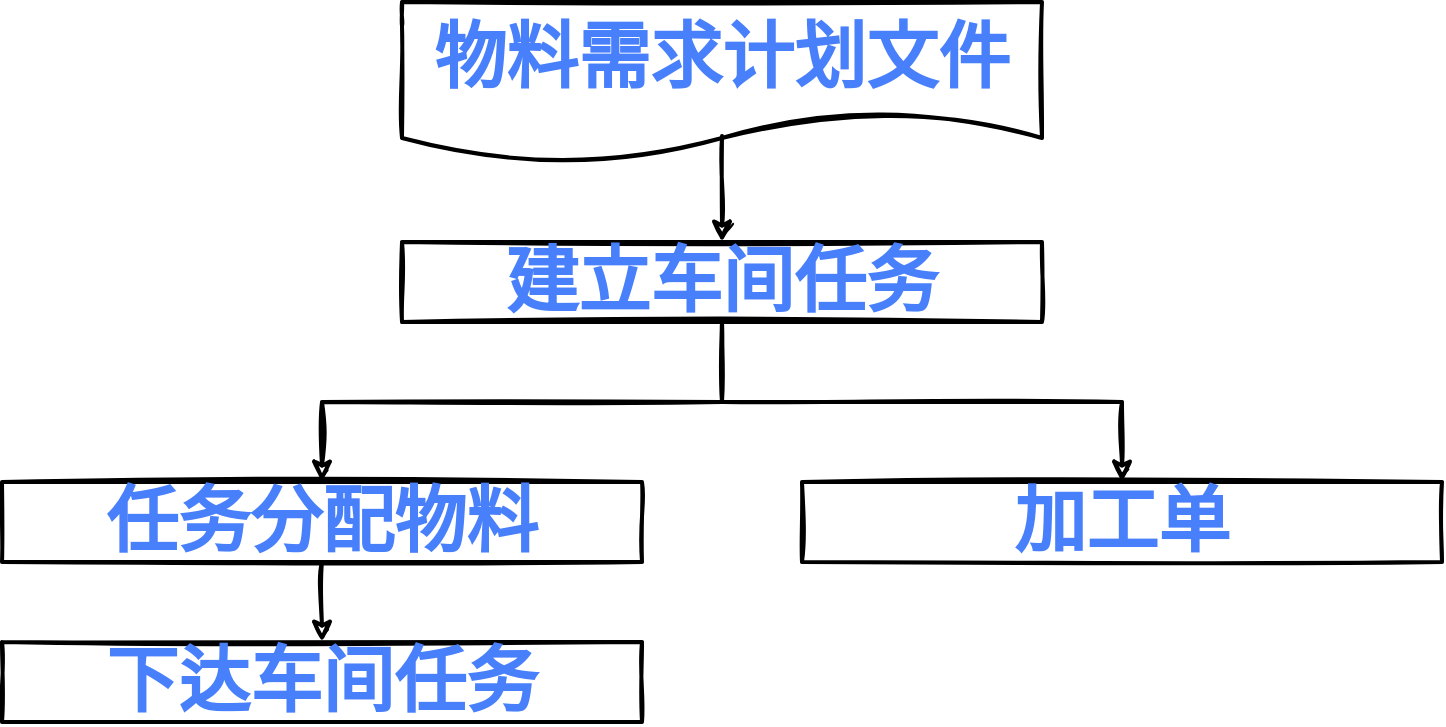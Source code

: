 <mxfile version="17.2.4" type="device"><diagram id="8wPQvwljb9EdObajz5jm" name="Page-1"><mxGraphModel dx="1106" dy="997" grid="1" gridSize="10" guides="1" tooltips="1" connect="1" arrows="1" fold="1" page="1" pageScale="1" pageWidth="1600" pageHeight="900" math="0" shadow="0"><root><mxCell id="0"/><mxCell id="1" parent="0"/><mxCell id="sQaXNW-wyfcl12vmX60k-17" value="" style="group" vertex="1" connectable="0" parent="1"><mxGeometry x="240" y="200" width="720" height="360" as="geometry"/></mxCell><mxCell id="sQaXNW-wyfcl12vmX60k-2" value="&lt;font face=&quot;FZJingLeiS-R-GB&quot; size=&quot;1&quot; color=&quot;#487ffb&quot;&gt;&lt;b style=&quot;font-size: 36px&quot;&gt;物料需求计划文件&lt;/b&gt;&lt;/font&gt;" style="shape=document;whiteSpace=wrap;html=1;boundedLbl=1;fillColor=none;strokeWidth=2;sketch=1;" vertex="1" parent="sQaXNW-wyfcl12vmX60k-17"><mxGeometry x="200" width="320" height="80" as="geometry"/></mxCell><mxCell id="sQaXNW-wyfcl12vmX60k-13" style="edgeStyle=orthogonalEdgeStyle;rounded=0;orthogonalLoop=1;jettySize=auto;html=1;exitX=0.5;exitY=0;exitDx=0;exitDy=0;entryX=0.5;entryY=0.838;entryDx=0;entryDy=0;entryPerimeter=0;fontFamily=FZJingLeiS-R-GB;fontSize=36;fontColor=#487FFB;startArrow=classic;startFill=1;endArrow=none;endFill=0;strokeWidth=2;sketch=1;" edge="1" parent="sQaXNW-wyfcl12vmX60k-17" source="sQaXNW-wyfcl12vmX60k-3" target="sQaXNW-wyfcl12vmX60k-2"><mxGeometry relative="1" as="geometry"/></mxCell><mxCell id="sQaXNW-wyfcl12vmX60k-3" value="&lt;b&gt;建立车间任务&lt;/b&gt;" style="rounded=0;whiteSpace=wrap;html=1;sketch=1;fontFamily=FZJingLeiS-R-GB;fontSize=36;fontColor=#487FFB;strokeWidth=2;fillColor=none;" vertex="1" parent="sQaXNW-wyfcl12vmX60k-17"><mxGeometry x="200" y="120" width="320" height="40" as="geometry"/></mxCell><mxCell id="sQaXNW-wyfcl12vmX60k-10" value="&lt;b&gt;下达车间任务&lt;/b&gt;" style="rounded=0;whiteSpace=wrap;html=1;sketch=1;fontFamily=FZJingLeiS-R-GB;fontSize=36;fontColor=#487FFB;strokeWidth=2;fillColor=none;" vertex="1" parent="sQaXNW-wyfcl12vmX60k-17"><mxGeometry y="320" width="320" height="40" as="geometry"/></mxCell><mxCell id="sQaXNW-wyfcl12vmX60k-11" value="&lt;b&gt;加工单&lt;/b&gt;" style="rounded=0;whiteSpace=wrap;html=1;sketch=1;fontFamily=FZJingLeiS-R-GB;fontSize=36;fontColor=#487FFB;strokeWidth=2;fillColor=none;" vertex="1" parent="sQaXNW-wyfcl12vmX60k-17"><mxGeometry x="400" y="240" width="320" height="40" as="geometry"/></mxCell><mxCell id="sQaXNW-wyfcl12vmX60k-14" style="edgeStyle=orthogonalEdgeStyle;rounded=0;sketch=1;orthogonalLoop=1;jettySize=auto;html=1;exitX=0.5;exitY=1;exitDx=0;exitDy=0;fontFamily=FZJingLeiS-R-GB;fontSize=36;fontColor=#487FFB;startArrow=none;startFill=0;endArrow=classic;endFill=1;strokeWidth=2;" edge="1" parent="sQaXNW-wyfcl12vmX60k-17" source="sQaXNW-wyfcl12vmX60k-3" target="sQaXNW-wyfcl12vmX60k-11"><mxGeometry relative="1" as="geometry"/></mxCell><mxCell id="sQaXNW-wyfcl12vmX60k-16" style="edgeStyle=orthogonalEdgeStyle;rounded=0;sketch=1;orthogonalLoop=1;jettySize=auto;html=1;exitX=0.5;exitY=1;exitDx=0;exitDy=0;entryX=0.5;entryY=0;entryDx=0;entryDy=0;fontFamily=FZJingLeiS-R-GB;fontSize=36;fontColor=#487FFB;startArrow=none;startFill=0;endArrow=classic;endFill=1;strokeWidth=2;" edge="1" parent="sQaXNW-wyfcl12vmX60k-17" source="sQaXNW-wyfcl12vmX60k-12" target="sQaXNW-wyfcl12vmX60k-10"><mxGeometry relative="1" as="geometry"/></mxCell><mxCell id="sQaXNW-wyfcl12vmX60k-12" value="&lt;b&gt;任务分配物料&lt;/b&gt;" style="rounded=0;whiteSpace=wrap;html=1;sketch=1;fontFamily=FZJingLeiS-R-GB;fontSize=36;fontColor=#487FFB;strokeWidth=2;fillColor=none;" vertex="1" parent="sQaXNW-wyfcl12vmX60k-17"><mxGeometry y="240" width="320" height="40" as="geometry"/></mxCell><mxCell id="sQaXNW-wyfcl12vmX60k-15" style="edgeStyle=orthogonalEdgeStyle;rounded=0;sketch=1;orthogonalLoop=1;jettySize=auto;html=1;exitX=0.5;exitY=1;exitDx=0;exitDy=0;fontFamily=FZJingLeiS-R-GB;fontSize=36;fontColor=#487FFB;startArrow=none;startFill=0;endArrow=classic;endFill=1;strokeWidth=2;" edge="1" parent="sQaXNW-wyfcl12vmX60k-17" source="sQaXNW-wyfcl12vmX60k-3" target="sQaXNW-wyfcl12vmX60k-12"><mxGeometry relative="1" as="geometry"/></mxCell></root></mxGraphModel></diagram></mxfile>